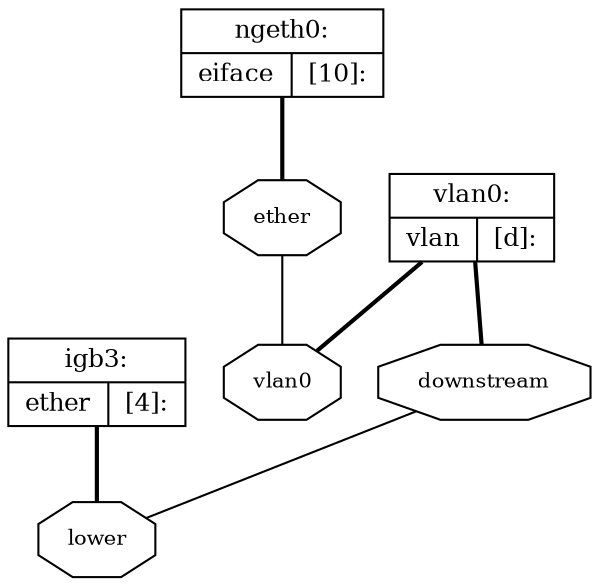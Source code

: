 graph netgraph {
    edge [ weight = 1.0 ];
    node [ shape = record, fontsize = 12 ] {
        "4" [ label = "{igb3:|{ether|[4]:}}" ];
        "d" [ label = "{vlan0:|{vlan|[d]:}}" ];
        "10" [ label = "{ngeth0:|{eiface|[10]:}}" ];
    };
    subgraph cluster_disconnected {
        bgcolor = pink;
    };
    node [ shape = octagon, fontsize = 10 ] {
    };
    {
        edge [ weight = 2.0, style = bold ];
    };
    node [ shape = octagon, fontsize = 10 ] {
        "4.lower" [ label = "lower" ];
    };
    {
        edge [ weight = 2.0, style = bold ];
        "4" -- "4.lower";
    };
    node [ shape = octagon, fontsize = 10 ] {
        "d.vlan0" [ label = "vlan0" ];
        "d.downstream" [ label = "downstream" ];
    };
    {
        edge [ weight = 2.0, style = bold ];
        "d" -- "d.vlan0";
        "d" -- "d.downstream";
    };
    "d.downstream" -- "4.lower";
    node [ shape = octagon, fontsize = 10 ] {
        "10.ether" [ label = "ether" ];
    };
    {
        edge [ weight = 2.0, style = bold ];
        "10" -- "10.ether";
    };
    "10.ether" -- "d.vlan0";
    node [ shape = octagon, fontsize = 10 ] {
    };
    {
        edge [ weight = 2.0, style = bold ];
    };
    node [ shape = octagon, fontsize = 10 ] {
    };
    {
        edge [ weight = 2.0, style = bold ];
    };
    node [ shape = octagon, fontsize = 10 ] {
    };
    {
        edge [ weight = 2.0, style = bold ];
    };
    node [ shape = octagon, fontsize = 10 ] {
    };
    {
        edge [ weight = 2.0, style = bold ];
    };
    node [ shape = octagon, fontsize = 10 ] {
    };
    {
        edge [ weight = 2.0, style = bold ];
    };
    node [ shape = octagon, fontsize = 10 ] {
    };
    {
        edge [ weight = 2.0, style = bold ];
    };
    node [ shape = octagon, fontsize = 10 ] {
    };
    {
        edge [ weight = 2.0, style = bold ];
    };
    node [ shape = octagon, fontsize = 10 ] {
    };
    {
        edge [ weight = 2.0, style = bold ];
    };
}
